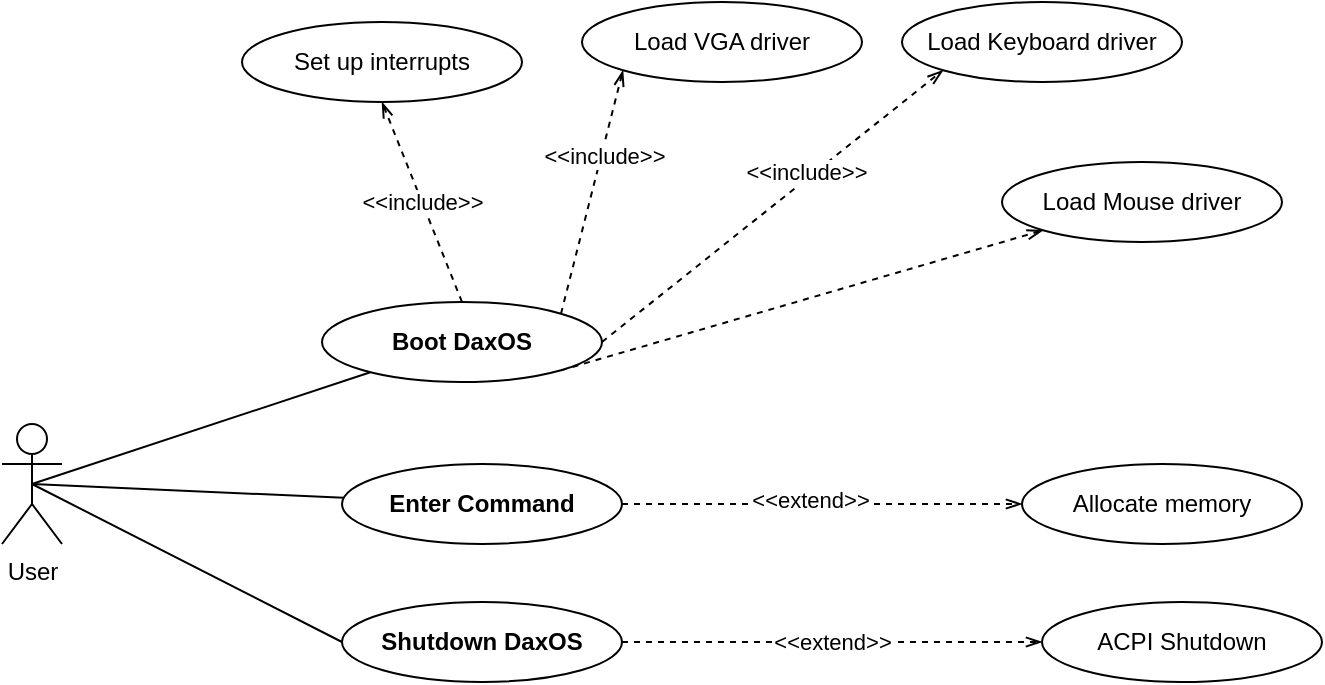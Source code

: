 <mxfile version="13.9.2" type="device"><diagram id="tqOF_jWUXD600XfJz-Me" name="Page-1"><mxGraphModel dx="1396" dy="757" grid="1" gridSize="10" guides="1" tooltips="1" connect="1" arrows="1" fold="1" page="1" pageScale="1" pageWidth="850" pageHeight="1100" math="0" shadow="0"><root><mxCell id="0"/><mxCell id="1" parent="0"/><mxCell id="s9D6Dnwp54KKTPHhX1nf-6" style="orthogonalLoop=1;jettySize=auto;html=1;exitX=0.5;exitY=0.5;exitDx=0;exitDy=0;exitPerimeter=0;startArrow=none;startFill=0;rounded=0;endArrow=none;endFill=0;arcSize=46;fixDash=0;" edge="1" parent="1" source="s9D6Dnwp54KKTPHhX1nf-1" target="s9D6Dnwp54KKTPHhX1nf-2"><mxGeometry relative="1" as="geometry"/></mxCell><mxCell id="s9D6Dnwp54KKTPHhX1nf-8" style="edgeStyle=none;rounded=0;orthogonalLoop=1;jettySize=auto;html=1;exitX=0.5;exitY=0.5;exitDx=0;exitDy=0;exitPerimeter=0;startArrow=none;startFill=0;endArrow=none;endFill=0;" edge="1" parent="1" source="s9D6Dnwp54KKTPHhX1nf-1" target="s9D6Dnwp54KKTPHhX1nf-7"><mxGeometry relative="1" as="geometry"/></mxCell><mxCell id="s9D6Dnwp54KKTPHhX1nf-10" style="edgeStyle=none;rounded=0;orthogonalLoop=1;jettySize=auto;html=1;exitX=0.5;exitY=0.5;exitDx=0;exitDy=0;exitPerimeter=0;entryX=0;entryY=0.5;entryDx=0;entryDy=0;startArrow=none;startFill=0;endArrow=none;endFill=0;" edge="1" parent="1" source="s9D6Dnwp54KKTPHhX1nf-1" target="s9D6Dnwp54KKTPHhX1nf-9"><mxGeometry relative="1" as="geometry"/></mxCell><mxCell id="s9D6Dnwp54KKTPHhX1nf-1" value="&lt;div&gt;User&lt;/div&gt;" style="shape=umlActor;verticalLabelPosition=bottom;verticalAlign=top;html=1;outlineConnect=0;" vertex="1" parent="1"><mxGeometry x="80" y="411" width="30" height="60" as="geometry"/></mxCell><mxCell id="s9D6Dnwp54KKTPHhX1nf-22" value="&amp;lt;&amp;lt;include&amp;gt;&amp;gt;" style="edgeStyle=none;rounded=0;orthogonalLoop=1;jettySize=auto;html=1;exitX=0.5;exitY=0;exitDx=0;exitDy=0;entryX=0.5;entryY=1;entryDx=0;entryDy=0;dashed=1;startArrow=none;startFill=0;endArrow=openThin;endFill=0;" edge="1" parent="1" source="s9D6Dnwp54KKTPHhX1nf-2" target="s9D6Dnwp54KKTPHhX1nf-21"><mxGeometry relative="1" as="geometry"/></mxCell><mxCell id="s9D6Dnwp54KKTPHhX1nf-24" style="edgeStyle=none;rounded=0;orthogonalLoop=1;jettySize=auto;html=1;exitX=1;exitY=0;exitDx=0;exitDy=0;entryX=0;entryY=1;entryDx=0;entryDy=0;dashed=1;startArrow=none;startFill=0;endArrow=openThin;endFill=0;" edge="1" parent="1" source="s9D6Dnwp54KKTPHhX1nf-2" target="s9D6Dnwp54KKTPHhX1nf-23"><mxGeometry relative="1" as="geometry"/></mxCell><mxCell id="s9D6Dnwp54KKTPHhX1nf-25" value="&amp;lt;&amp;lt;include&amp;gt;&amp;gt;" style="edgeLabel;html=1;align=center;verticalAlign=middle;resizable=0;points=[];" vertex="1" connectable="0" parent="s9D6Dnwp54KKTPHhX1nf-24"><mxGeometry x="0.297" relative="1" as="geometry"><mxPoint x="1" as="offset"/></mxGeometry></mxCell><mxCell id="s9D6Dnwp54KKTPHhX1nf-27" style="edgeStyle=none;rounded=0;orthogonalLoop=1;jettySize=auto;html=1;exitX=1;exitY=0.5;exitDx=0;exitDy=0;entryX=0;entryY=1;entryDx=0;entryDy=0;dashed=1;startArrow=none;startFill=0;endArrow=openThin;endFill=0;" edge="1" parent="1" source="s9D6Dnwp54KKTPHhX1nf-2" target="s9D6Dnwp54KKTPHhX1nf-26"><mxGeometry relative="1" as="geometry"/></mxCell><mxCell id="s9D6Dnwp54KKTPHhX1nf-28" value="&amp;lt;&amp;lt;include&amp;gt;&amp;gt;" style="edgeLabel;html=1;align=center;verticalAlign=middle;resizable=0;points=[];" vertex="1" connectable="0" parent="s9D6Dnwp54KKTPHhX1nf-27"><mxGeometry x="0.225" y="2" relative="1" as="geometry"><mxPoint x="-1" as="offset"/></mxGeometry></mxCell><mxCell id="s9D6Dnwp54KKTPHhX1nf-30" style="edgeStyle=none;rounded=0;orthogonalLoop=1;jettySize=auto;html=1;exitX=1;exitY=1;exitDx=0;exitDy=0;entryX=0;entryY=1;entryDx=0;entryDy=0;dashed=1;startArrow=none;startFill=0;endArrow=openThin;endFill=0;" edge="1" parent="1" source="s9D6Dnwp54KKTPHhX1nf-2" target="s9D6Dnwp54KKTPHhX1nf-29"><mxGeometry relative="1" as="geometry"/></mxCell><mxCell id="s9D6Dnwp54KKTPHhX1nf-2" value="&lt;b&gt;Boot DaxOS&lt;/b&gt;" style="ellipse;whiteSpace=wrap;html=1;" vertex="1" parent="1"><mxGeometry x="240" y="350" width="140" height="40" as="geometry"/></mxCell><mxCell id="s9D6Dnwp54KKTPHhX1nf-15" style="edgeStyle=none;rounded=0;orthogonalLoop=1;jettySize=auto;html=1;exitX=1;exitY=0.5;exitDx=0;exitDy=0;dashed=1;startArrow=none;startFill=0;endArrow=openThin;endFill=0;entryX=0;entryY=0.5;entryDx=0;entryDy=0;" edge="1" parent="1" source="s9D6Dnwp54KKTPHhX1nf-7" target="s9D6Dnwp54KKTPHhX1nf-14"><mxGeometry relative="1" as="geometry"><mxPoint x="420" y="451" as="targetPoint"/></mxGeometry></mxCell><mxCell id="s9D6Dnwp54KKTPHhX1nf-16" value="&amp;lt;&amp;lt;extend&amp;gt;&amp;gt;" style="edgeLabel;html=1;align=center;verticalAlign=middle;resizable=0;points=[];" vertex="1" connectable="0" parent="s9D6Dnwp54KKTPHhX1nf-15"><mxGeometry x="-0.232" y="-3" relative="1" as="geometry"><mxPoint x="17" y="-5" as="offset"/></mxGeometry></mxCell><mxCell id="s9D6Dnwp54KKTPHhX1nf-7" value="&lt;div&gt;&lt;b&gt;Enter Command&lt;/b&gt;&lt;/div&gt;" style="ellipse;whiteSpace=wrap;html=1;" vertex="1" parent="1"><mxGeometry x="250" y="431" width="140" height="40" as="geometry"/></mxCell><mxCell id="s9D6Dnwp54KKTPHhX1nf-12" value="&amp;lt;&amp;lt;extend&amp;gt;&amp;gt;" style="edgeStyle=none;rounded=0;orthogonalLoop=1;jettySize=auto;html=1;exitX=1;exitY=0.5;exitDx=0;exitDy=0;entryX=0;entryY=0.5;entryDx=0;entryDy=0;startArrow=none;startFill=0;endArrow=openThin;endFill=0;dashed=1;" edge="1" parent="1" source="s9D6Dnwp54KKTPHhX1nf-9" target="s9D6Dnwp54KKTPHhX1nf-11"><mxGeometry relative="1" as="geometry"/></mxCell><mxCell id="s9D6Dnwp54KKTPHhX1nf-9" value="&lt;b&gt;Shutdown DaxOS&lt;/b&gt;" style="ellipse;whiteSpace=wrap;html=1;" vertex="1" parent="1"><mxGeometry x="250" y="500" width="140" height="40" as="geometry"/></mxCell><mxCell id="s9D6Dnwp54KKTPHhX1nf-11" value="ACPI Shutdown" style="ellipse;whiteSpace=wrap;html=1;" vertex="1" parent="1"><mxGeometry x="600" y="500" width="140" height="40" as="geometry"/></mxCell><mxCell id="s9D6Dnwp54KKTPHhX1nf-14" value="Allocate memory" style="ellipse;whiteSpace=wrap;html=1;" vertex="1" parent="1"><mxGeometry x="590" y="431" width="140" height="40" as="geometry"/></mxCell><mxCell id="s9D6Dnwp54KKTPHhX1nf-21" value="Set up interrupts" style="ellipse;whiteSpace=wrap;html=1;" vertex="1" parent="1"><mxGeometry x="200" y="210" width="140" height="40" as="geometry"/></mxCell><mxCell id="s9D6Dnwp54KKTPHhX1nf-23" value="Load VGA driver" style="ellipse;whiteSpace=wrap;html=1;" vertex="1" parent="1"><mxGeometry x="370" y="200" width="140" height="40" as="geometry"/></mxCell><mxCell id="s9D6Dnwp54KKTPHhX1nf-26" value="Load Keyboard driver" style="ellipse;whiteSpace=wrap;html=1;" vertex="1" parent="1"><mxGeometry x="530" y="200" width="140" height="40" as="geometry"/></mxCell><mxCell id="s9D6Dnwp54KKTPHhX1nf-29" value="Load Mouse driver" style="ellipse;whiteSpace=wrap;html=1;" vertex="1" parent="1"><mxGeometry x="580" y="280" width="140" height="40" as="geometry"/></mxCell></root></mxGraphModel></diagram></mxfile>